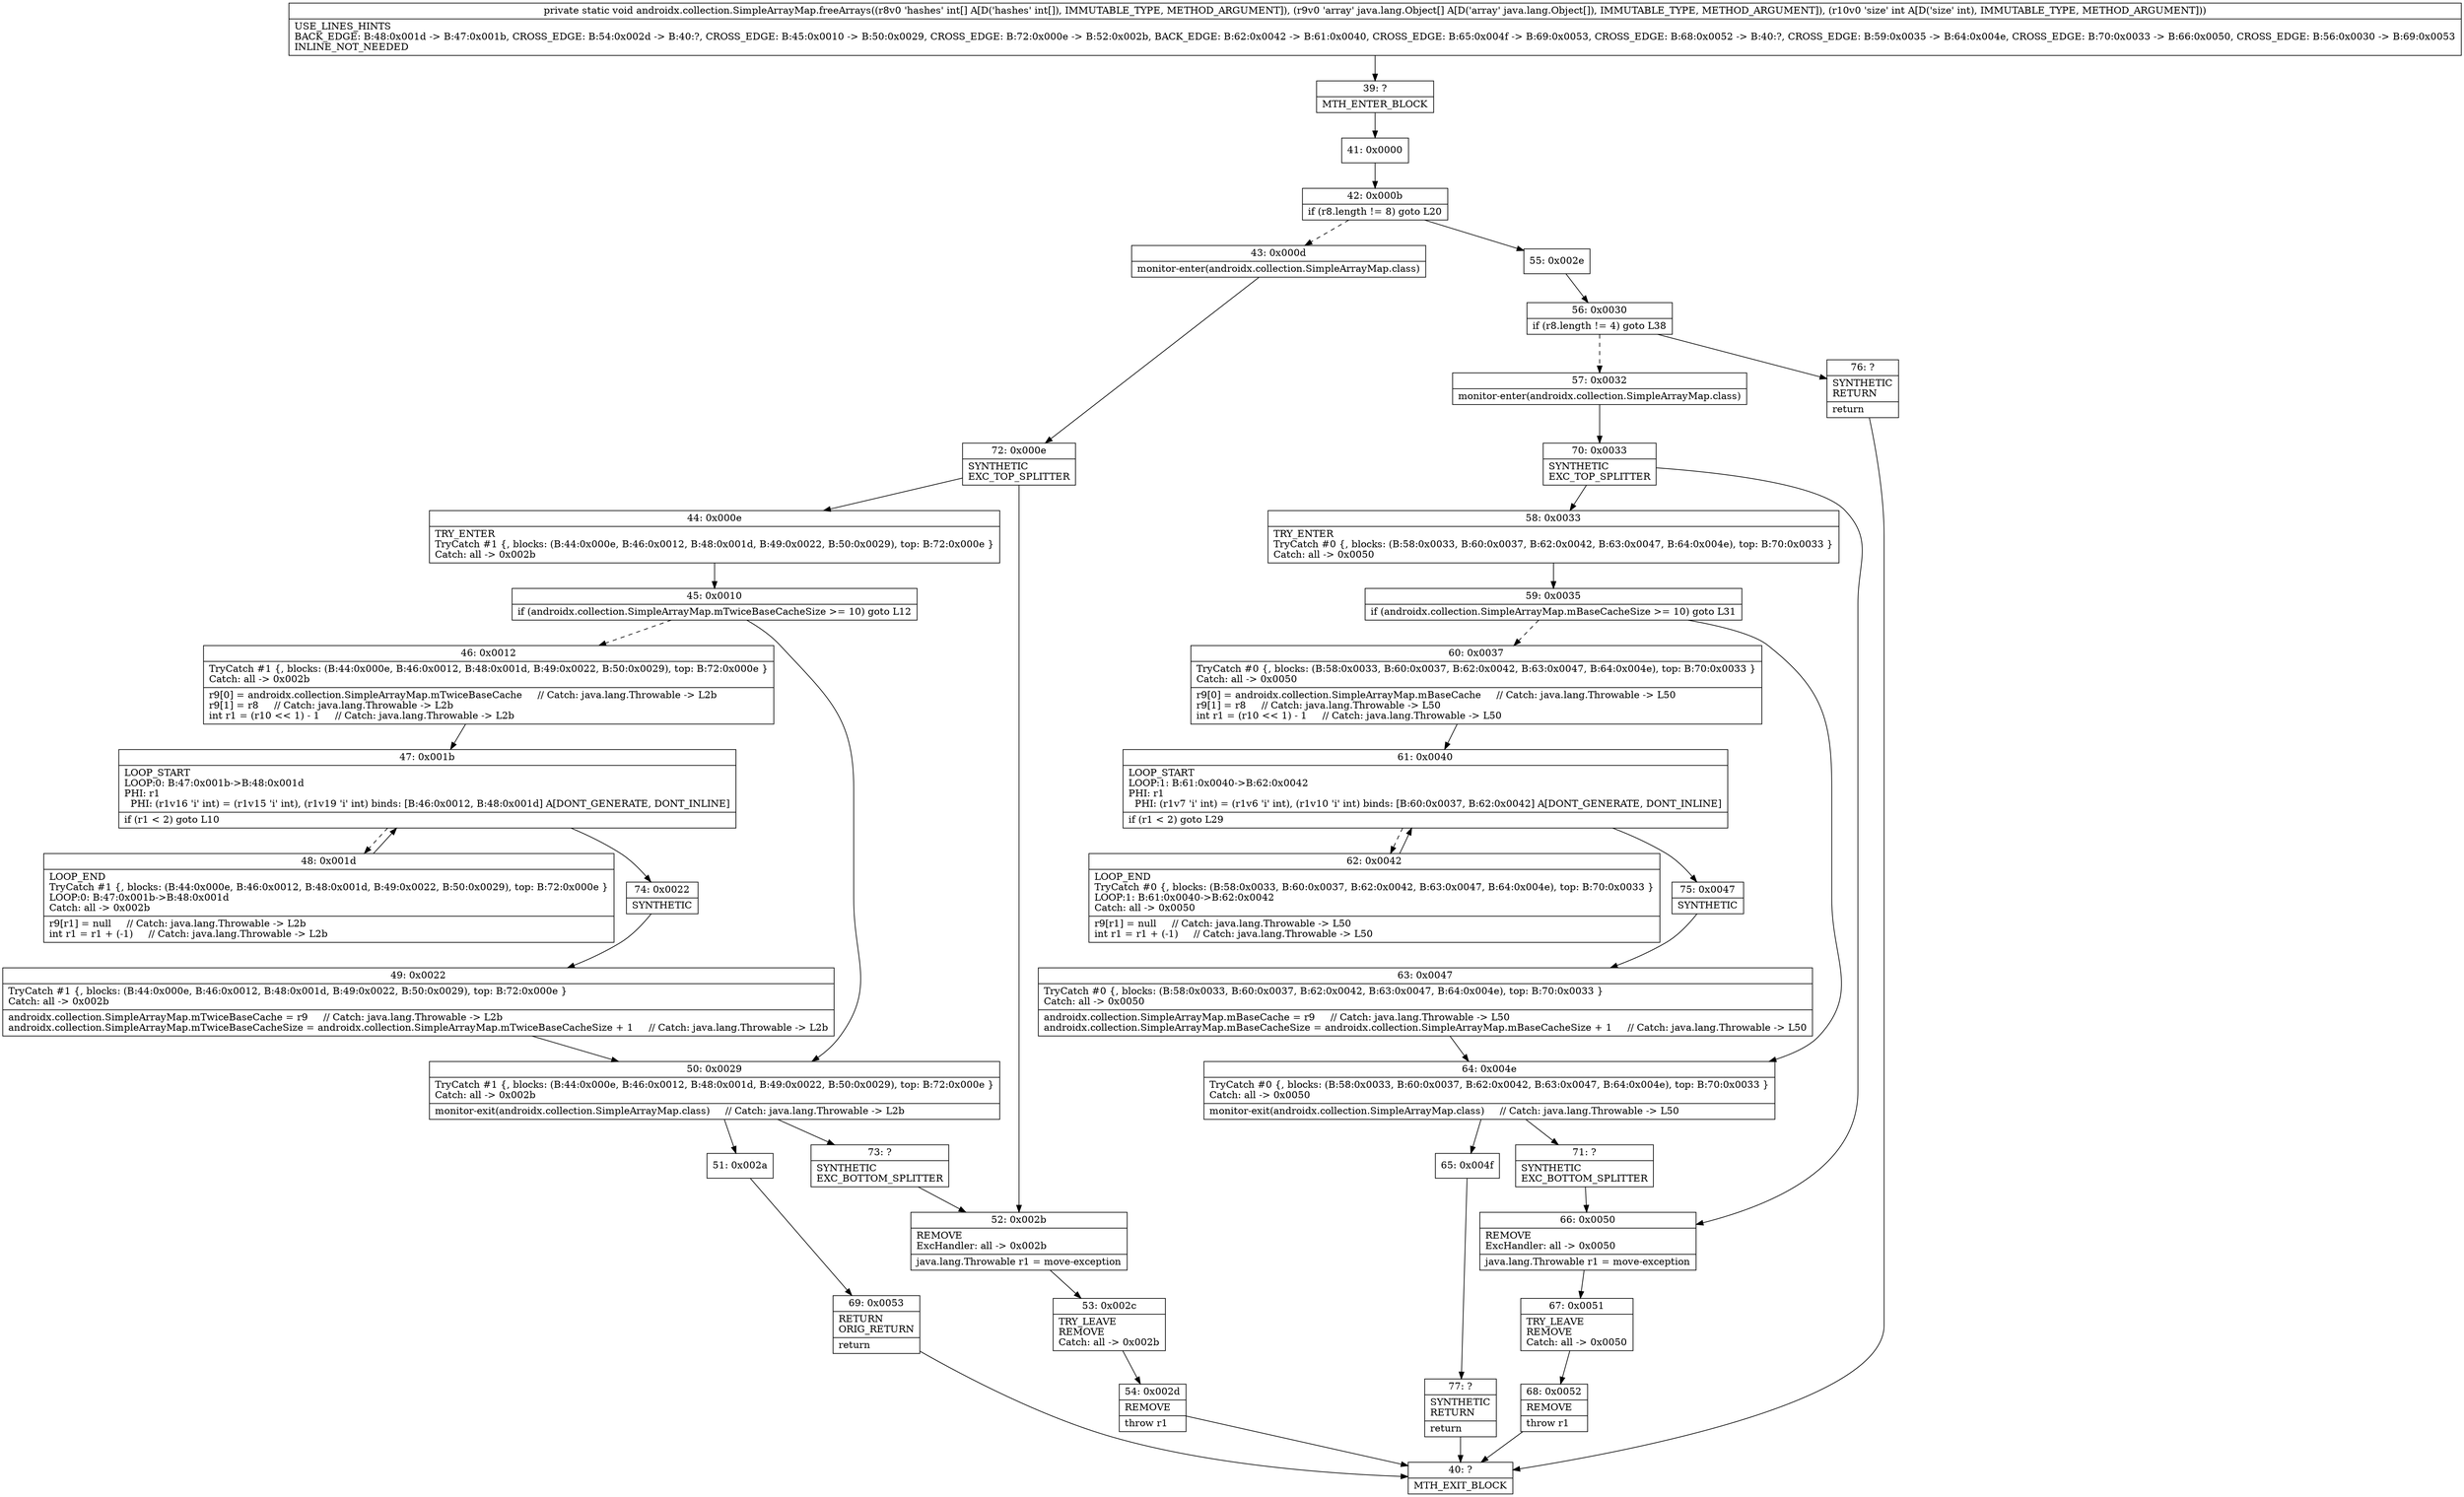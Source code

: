 digraph "CFG forandroidx.collection.SimpleArrayMap.freeArrays([I[Ljava\/lang\/Object;I)V" {
Node_39 [shape=record,label="{39\:\ ?|MTH_ENTER_BLOCK\l}"];
Node_41 [shape=record,label="{41\:\ 0x0000}"];
Node_42 [shape=record,label="{42\:\ 0x000b|if (r8.length != 8) goto L20\l}"];
Node_43 [shape=record,label="{43\:\ 0x000d|monitor\-enter(androidx.collection.SimpleArrayMap.class)\l}"];
Node_72 [shape=record,label="{72\:\ 0x000e|SYNTHETIC\lEXC_TOP_SPLITTER\l}"];
Node_44 [shape=record,label="{44\:\ 0x000e|TRY_ENTER\lTryCatch #1 \{, blocks: (B:44:0x000e, B:46:0x0012, B:48:0x001d, B:49:0x0022, B:50:0x0029), top: B:72:0x000e \}\lCatch: all \-\> 0x002b\l}"];
Node_45 [shape=record,label="{45\:\ 0x0010|if (androidx.collection.SimpleArrayMap.mTwiceBaseCacheSize \>= 10) goto L12\l}"];
Node_46 [shape=record,label="{46\:\ 0x0012|TryCatch #1 \{, blocks: (B:44:0x000e, B:46:0x0012, B:48:0x001d, B:49:0x0022, B:50:0x0029), top: B:72:0x000e \}\lCatch: all \-\> 0x002b\l|r9[0] = androidx.collection.SimpleArrayMap.mTwiceBaseCache     \/\/ Catch: java.lang.Throwable \-\> L2b\lr9[1] = r8     \/\/ Catch: java.lang.Throwable \-\> L2b\lint r1 = (r10 \<\< 1) \- 1     \/\/ Catch: java.lang.Throwable \-\> L2b\l}"];
Node_47 [shape=record,label="{47\:\ 0x001b|LOOP_START\lLOOP:0: B:47:0x001b\-\>B:48:0x001d\lPHI: r1 \l  PHI: (r1v16 'i' int) = (r1v15 'i' int), (r1v19 'i' int) binds: [B:46:0x0012, B:48:0x001d] A[DONT_GENERATE, DONT_INLINE]\l|if (r1 \< 2) goto L10\l}"];
Node_48 [shape=record,label="{48\:\ 0x001d|LOOP_END\lTryCatch #1 \{, blocks: (B:44:0x000e, B:46:0x0012, B:48:0x001d, B:49:0x0022, B:50:0x0029), top: B:72:0x000e \}\lLOOP:0: B:47:0x001b\-\>B:48:0x001d\lCatch: all \-\> 0x002b\l|r9[r1] = null     \/\/ Catch: java.lang.Throwable \-\> L2b\lint r1 = r1 + (\-1)     \/\/ Catch: java.lang.Throwable \-\> L2b\l}"];
Node_74 [shape=record,label="{74\:\ 0x0022|SYNTHETIC\l}"];
Node_49 [shape=record,label="{49\:\ 0x0022|TryCatch #1 \{, blocks: (B:44:0x000e, B:46:0x0012, B:48:0x001d, B:49:0x0022, B:50:0x0029), top: B:72:0x000e \}\lCatch: all \-\> 0x002b\l|androidx.collection.SimpleArrayMap.mTwiceBaseCache = r9     \/\/ Catch: java.lang.Throwable \-\> L2b\landroidx.collection.SimpleArrayMap.mTwiceBaseCacheSize = androidx.collection.SimpleArrayMap.mTwiceBaseCacheSize + 1     \/\/ Catch: java.lang.Throwable \-\> L2b\l}"];
Node_50 [shape=record,label="{50\:\ 0x0029|TryCatch #1 \{, blocks: (B:44:0x000e, B:46:0x0012, B:48:0x001d, B:49:0x0022, B:50:0x0029), top: B:72:0x000e \}\lCatch: all \-\> 0x002b\l|monitor\-exit(androidx.collection.SimpleArrayMap.class)     \/\/ Catch: java.lang.Throwable \-\> L2b\l}"];
Node_51 [shape=record,label="{51\:\ 0x002a}"];
Node_69 [shape=record,label="{69\:\ 0x0053|RETURN\lORIG_RETURN\l|return\l}"];
Node_40 [shape=record,label="{40\:\ ?|MTH_EXIT_BLOCK\l}"];
Node_73 [shape=record,label="{73\:\ ?|SYNTHETIC\lEXC_BOTTOM_SPLITTER\l}"];
Node_52 [shape=record,label="{52\:\ 0x002b|REMOVE\lExcHandler: all \-\> 0x002b\l|java.lang.Throwable r1 = move\-exception\l}"];
Node_53 [shape=record,label="{53\:\ 0x002c|TRY_LEAVE\lREMOVE\lCatch: all \-\> 0x002b\l}"];
Node_54 [shape=record,label="{54\:\ 0x002d|REMOVE\l|throw r1\l}"];
Node_55 [shape=record,label="{55\:\ 0x002e}"];
Node_56 [shape=record,label="{56\:\ 0x0030|if (r8.length != 4) goto L38\l}"];
Node_57 [shape=record,label="{57\:\ 0x0032|monitor\-enter(androidx.collection.SimpleArrayMap.class)\l}"];
Node_70 [shape=record,label="{70\:\ 0x0033|SYNTHETIC\lEXC_TOP_SPLITTER\l}"];
Node_58 [shape=record,label="{58\:\ 0x0033|TRY_ENTER\lTryCatch #0 \{, blocks: (B:58:0x0033, B:60:0x0037, B:62:0x0042, B:63:0x0047, B:64:0x004e), top: B:70:0x0033 \}\lCatch: all \-\> 0x0050\l}"];
Node_59 [shape=record,label="{59\:\ 0x0035|if (androidx.collection.SimpleArrayMap.mBaseCacheSize \>= 10) goto L31\l}"];
Node_60 [shape=record,label="{60\:\ 0x0037|TryCatch #0 \{, blocks: (B:58:0x0033, B:60:0x0037, B:62:0x0042, B:63:0x0047, B:64:0x004e), top: B:70:0x0033 \}\lCatch: all \-\> 0x0050\l|r9[0] = androidx.collection.SimpleArrayMap.mBaseCache     \/\/ Catch: java.lang.Throwable \-\> L50\lr9[1] = r8     \/\/ Catch: java.lang.Throwable \-\> L50\lint r1 = (r10 \<\< 1) \- 1     \/\/ Catch: java.lang.Throwable \-\> L50\l}"];
Node_61 [shape=record,label="{61\:\ 0x0040|LOOP_START\lLOOP:1: B:61:0x0040\-\>B:62:0x0042\lPHI: r1 \l  PHI: (r1v7 'i' int) = (r1v6 'i' int), (r1v10 'i' int) binds: [B:60:0x0037, B:62:0x0042] A[DONT_GENERATE, DONT_INLINE]\l|if (r1 \< 2) goto L29\l}"];
Node_62 [shape=record,label="{62\:\ 0x0042|LOOP_END\lTryCatch #0 \{, blocks: (B:58:0x0033, B:60:0x0037, B:62:0x0042, B:63:0x0047, B:64:0x004e), top: B:70:0x0033 \}\lLOOP:1: B:61:0x0040\-\>B:62:0x0042\lCatch: all \-\> 0x0050\l|r9[r1] = null     \/\/ Catch: java.lang.Throwable \-\> L50\lint r1 = r1 + (\-1)     \/\/ Catch: java.lang.Throwable \-\> L50\l}"];
Node_75 [shape=record,label="{75\:\ 0x0047|SYNTHETIC\l}"];
Node_63 [shape=record,label="{63\:\ 0x0047|TryCatch #0 \{, blocks: (B:58:0x0033, B:60:0x0037, B:62:0x0042, B:63:0x0047, B:64:0x004e), top: B:70:0x0033 \}\lCatch: all \-\> 0x0050\l|androidx.collection.SimpleArrayMap.mBaseCache = r9     \/\/ Catch: java.lang.Throwable \-\> L50\landroidx.collection.SimpleArrayMap.mBaseCacheSize = androidx.collection.SimpleArrayMap.mBaseCacheSize + 1     \/\/ Catch: java.lang.Throwable \-\> L50\l}"];
Node_64 [shape=record,label="{64\:\ 0x004e|TryCatch #0 \{, blocks: (B:58:0x0033, B:60:0x0037, B:62:0x0042, B:63:0x0047, B:64:0x004e), top: B:70:0x0033 \}\lCatch: all \-\> 0x0050\l|monitor\-exit(androidx.collection.SimpleArrayMap.class)     \/\/ Catch: java.lang.Throwable \-\> L50\l}"];
Node_65 [shape=record,label="{65\:\ 0x004f}"];
Node_77 [shape=record,label="{77\:\ ?|SYNTHETIC\lRETURN\l|return\l}"];
Node_71 [shape=record,label="{71\:\ ?|SYNTHETIC\lEXC_BOTTOM_SPLITTER\l}"];
Node_66 [shape=record,label="{66\:\ 0x0050|REMOVE\lExcHandler: all \-\> 0x0050\l|java.lang.Throwable r1 = move\-exception\l}"];
Node_67 [shape=record,label="{67\:\ 0x0051|TRY_LEAVE\lREMOVE\lCatch: all \-\> 0x0050\l}"];
Node_68 [shape=record,label="{68\:\ 0x0052|REMOVE\l|throw r1\l}"];
Node_76 [shape=record,label="{76\:\ ?|SYNTHETIC\lRETURN\l|return\l}"];
MethodNode[shape=record,label="{private static void androidx.collection.SimpleArrayMap.freeArrays((r8v0 'hashes' int[] A[D('hashes' int[]), IMMUTABLE_TYPE, METHOD_ARGUMENT]), (r9v0 'array' java.lang.Object[] A[D('array' java.lang.Object[]), IMMUTABLE_TYPE, METHOD_ARGUMENT]), (r10v0 'size' int A[D('size' int), IMMUTABLE_TYPE, METHOD_ARGUMENT]))  | USE_LINES_HINTS\lBACK_EDGE: B:48:0x001d \-\> B:47:0x001b, CROSS_EDGE: B:54:0x002d \-\> B:40:?, CROSS_EDGE: B:45:0x0010 \-\> B:50:0x0029, CROSS_EDGE: B:72:0x000e \-\> B:52:0x002b, BACK_EDGE: B:62:0x0042 \-\> B:61:0x0040, CROSS_EDGE: B:65:0x004f \-\> B:69:0x0053, CROSS_EDGE: B:68:0x0052 \-\> B:40:?, CROSS_EDGE: B:59:0x0035 \-\> B:64:0x004e, CROSS_EDGE: B:70:0x0033 \-\> B:66:0x0050, CROSS_EDGE: B:56:0x0030 \-\> B:69:0x0053\lINLINE_NOT_NEEDED\l}"];
MethodNode -> Node_39;Node_39 -> Node_41;
Node_41 -> Node_42;
Node_42 -> Node_43[style=dashed];
Node_42 -> Node_55;
Node_43 -> Node_72;
Node_72 -> Node_44;
Node_72 -> Node_52;
Node_44 -> Node_45;
Node_45 -> Node_46[style=dashed];
Node_45 -> Node_50;
Node_46 -> Node_47;
Node_47 -> Node_48[style=dashed];
Node_47 -> Node_74;
Node_48 -> Node_47;
Node_74 -> Node_49;
Node_49 -> Node_50;
Node_50 -> Node_51;
Node_50 -> Node_73;
Node_51 -> Node_69;
Node_69 -> Node_40;
Node_73 -> Node_52;
Node_52 -> Node_53;
Node_53 -> Node_54;
Node_54 -> Node_40;
Node_55 -> Node_56;
Node_56 -> Node_57[style=dashed];
Node_56 -> Node_76;
Node_57 -> Node_70;
Node_70 -> Node_58;
Node_70 -> Node_66;
Node_58 -> Node_59;
Node_59 -> Node_60[style=dashed];
Node_59 -> Node_64;
Node_60 -> Node_61;
Node_61 -> Node_62[style=dashed];
Node_61 -> Node_75;
Node_62 -> Node_61;
Node_75 -> Node_63;
Node_63 -> Node_64;
Node_64 -> Node_65;
Node_64 -> Node_71;
Node_65 -> Node_77;
Node_77 -> Node_40;
Node_71 -> Node_66;
Node_66 -> Node_67;
Node_67 -> Node_68;
Node_68 -> Node_40;
Node_76 -> Node_40;
}

